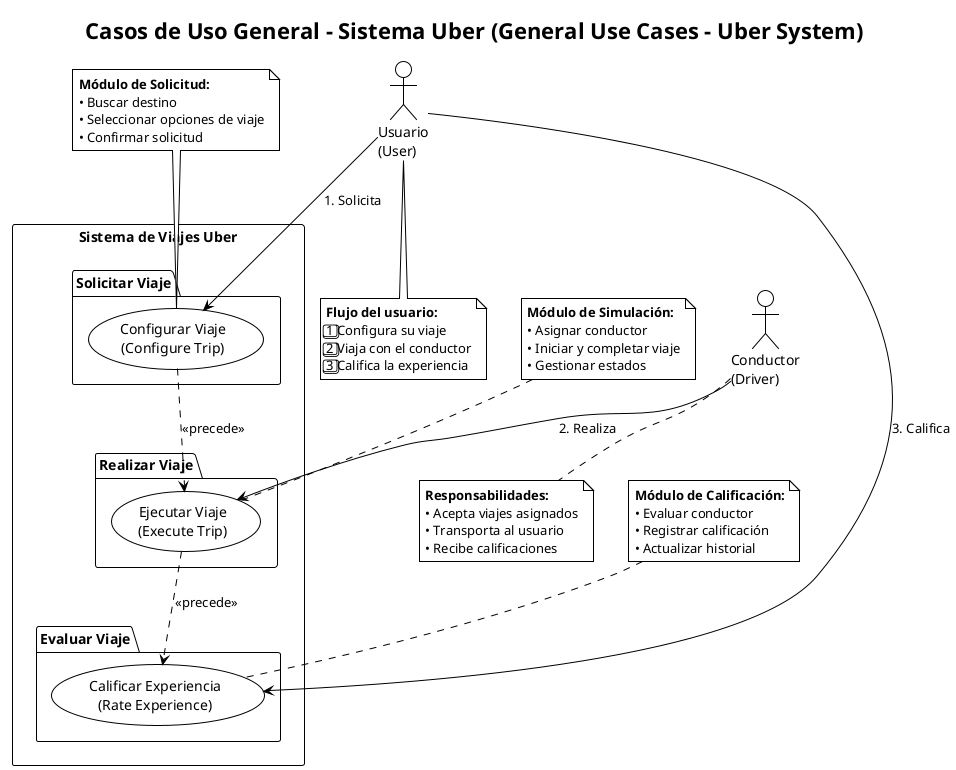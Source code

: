 @startuml diagrama-casos-uso-general
!theme plain
title Casos de Uso General - Sistema Uber (General Use Cases - Uber System)

' Actores
actor "Usuario\n(User)" as Usuario
actor "Conductor\n(Driver)" as Conductor

' Límite del sistema
rectangle "Sistema de Viajes Uber" {
    
    package "Solicitar Viaje" {
        usecase "Configurar Viaje\n(Configure Trip)" as UC1
    }
    
    package "Realizar Viaje" {
        usecase "Ejecutar Viaje\n(Execute Trip)" as UC2
    }
    
    package "Evaluar Viaje" {
        usecase "Calificar Experiencia\n(Rate Experience)" as UC3
    }
}

' Relaciones principales
Usuario --> UC1 : 1. Solicita
Usuario --> UC3 : 3. Califica

Conductor --> UC2 : 2. Realiza

' Flujo secuencial
UC1 ..> UC2 : <<precede>>
UC2 ..> UC3 : <<precede>>

note top of UC1
  **Módulo de Solicitud:**
  • Buscar destino
  • Seleccionar opciones de viaje
  • Confirmar solicitud
end note

note top of UC2
  **Módulo de Simulación:**
  • Asignar conductor
  • Iniciar y completar viaje
  • Gestionar estados
end note

note top of UC3
  **Módulo de Calificación:**
  • Evaluar conductor
  • Registrar calificación
  • Actualizar historial
end note

note bottom of Usuario
  **Flujo del usuario:**
  1️⃣ Configura su viaje
  2️⃣ Viaja con el conductor
  3️⃣ Califica la experiencia
end note

note bottom of Conductor
  **Responsabilidades:**
  • Acepta viajes asignados
  • Transporta al usuario
  • Recibe calificaciones
end note

@enduml

@enduml
